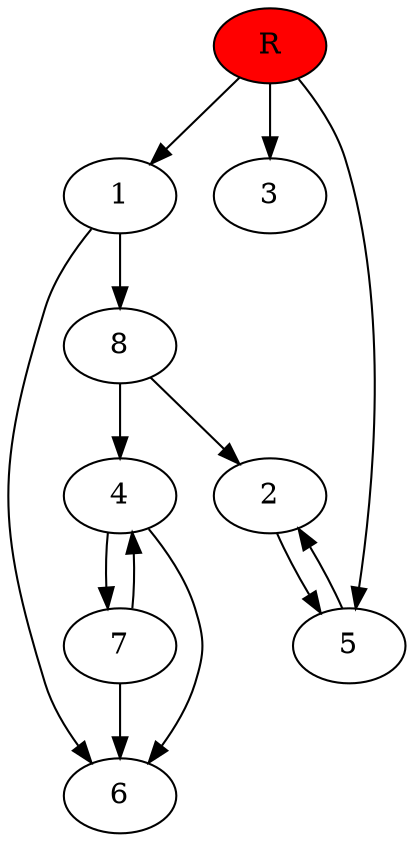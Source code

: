 digraph prb4768 {
	1
	2
	3
	4
	5
	6
	7
	8
	R [fillcolor="#ff0000" style=filled]
	1 -> 6
	1 -> 8
	2 -> 5
	4 -> 6
	4 -> 7
	5 -> 2
	7 -> 4
	7 -> 6
	8 -> 2
	8 -> 4
	R -> 1
	R -> 3
	R -> 5
}
